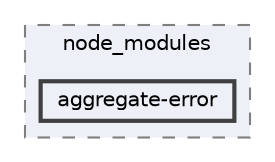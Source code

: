digraph "C:/Users/arisc/OneDrive/Documents/GitHub/FINAL/EcoEats-Project/node_modules/aggregate-error"
{
 // LATEX_PDF_SIZE
  bgcolor="transparent";
  edge [fontname=Helvetica,fontsize=10,labelfontname=Helvetica,labelfontsize=10];
  node [fontname=Helvetica,fontsize=10,shape=box,height=0.2,width=0.4];
  compound=true
  subgraph clusterdir_5091f2b68170d33f954320199e2fed0a {
    graph [ bgcolor="#edf0f7", pencolor="grey50", label="node_modules", fontname=Helvetica,fontsize=10 style="filled,dashed", URL="dir_5091f2b68170d33f954320199e2fed0a.html",tooltip=""]
  dir_35d06a2c8f1a29dd5cd40b08a1295ddc [label="aggregate-error", fillcolor="#edf0f7", color="grey25", style="filled,bold", URL="dir_35d06a2c8f1a29dd5cd40b08a1295ddc.html",tooltip=""];
  }
}
